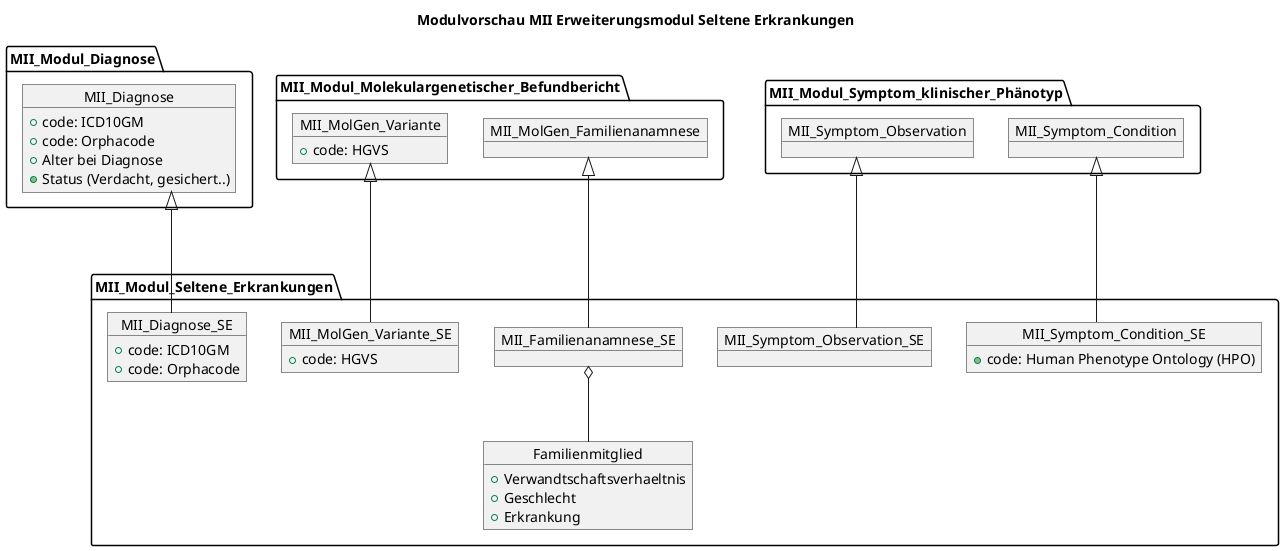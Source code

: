 @startuml MII_SE_Overview
skinparam Linetype ortho
'skinparam linetype polyline

title Modulvorschau MII Erweiterungsmodul Seltene Erkrankungen

package MII_Modul_Diagnose {
    object MII_Diagnose {
        + code: ICD10GM
        + code: Orphacode
        + Alter bei Diagnose
        + Status (Verdacht, gesichert..)
    }
}



package MII_Modul_Molekulargenetischer_Befundbericht {
    object MII_MolGen_Variante {
        + code: HGVS
    }
    object MII_MolGen_Familienanamnese
}

package MII_Modul_Symptom_klinischer_Phänotyp {
    object MII_Symptom_Observation
    object MII_Symptom_Condition
 
}

package MII_Modul_Seltene_Erkrankungen {
    object MII_Diagnose_SE {
        + code: ICD10GM
        + code: Orphacode
    }
    object MII_Symptom_Observation_SE
    object MII_Symptom_Condition_SE {
    + code: Human Phenotype Ontology (HPO)
    }
    object MII_Familienanamnese_SE 
    object Familienmitglied {
            + Verwandtschaftsverhaeltnis
            + Geschlecht
            + Erkrankung
        }
    

    object MII_MolGen_Variante_SE {
         + code: HGVS
    }
}
MII_Diagnose <|-down-- MII_Diagnose_SE
MII_Symptom_Observation <|-down-- MII_Symptom_Observation_SE
MII_Symptom_Condition <|-down-- MII_Symptom_Condition_SE
MII_MolGen_Familienanamnese <|-down-- MII_Familienanamnese_SE
MII_MolGen_Variante <|-down-- MII_MolGen_Variante_SE
MII_Familienanamnese_SE o-down- Familienmitglied 

@enduml